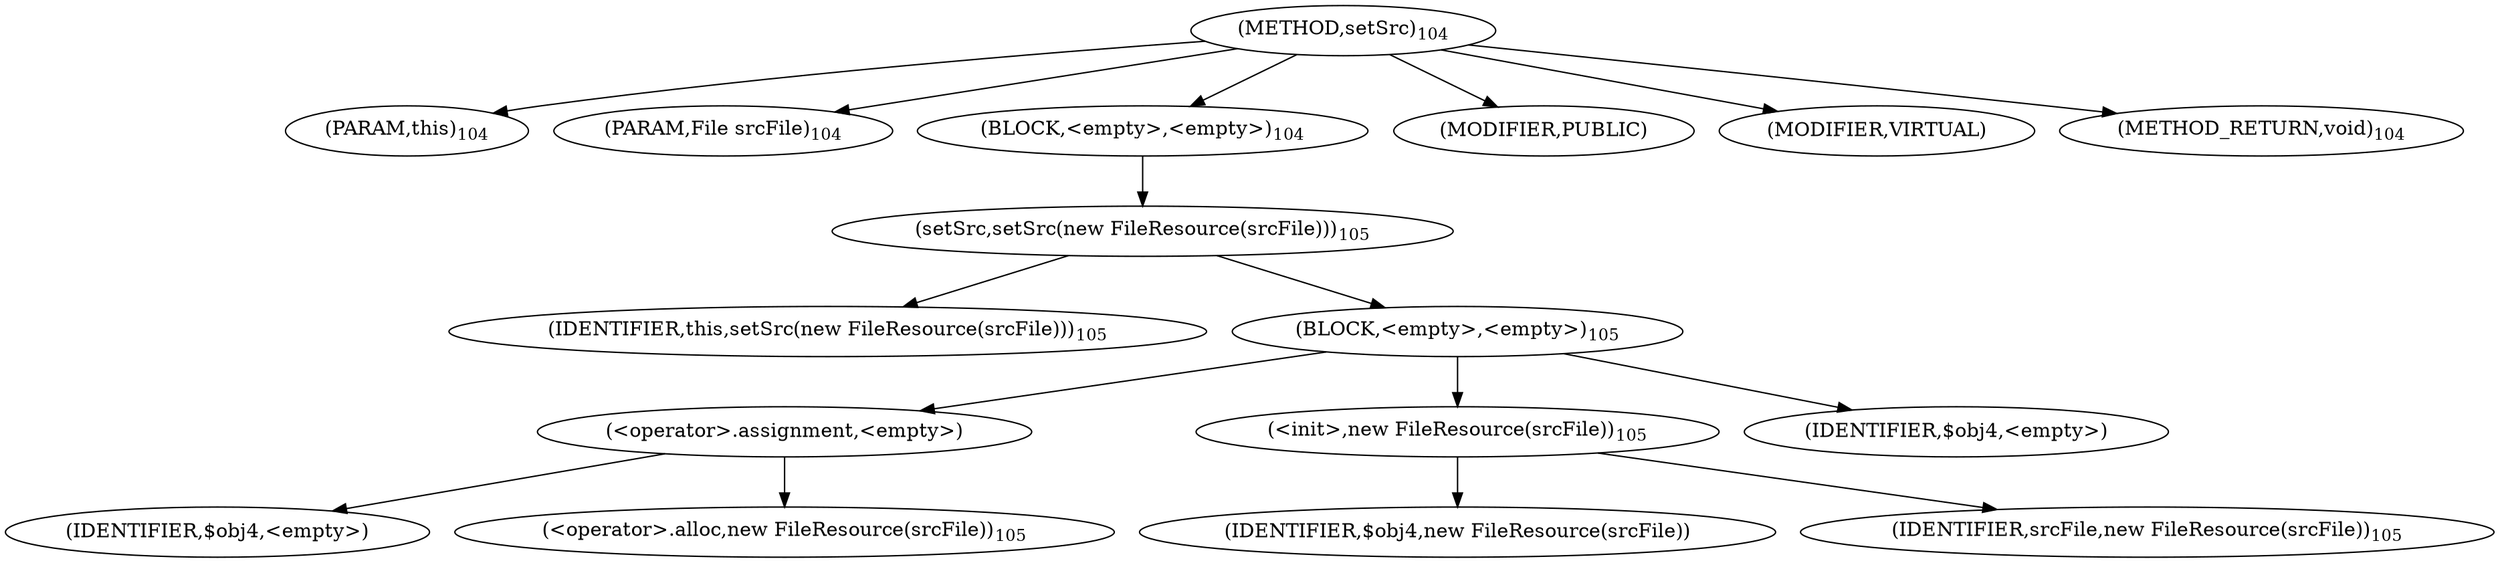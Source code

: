 digraph "setSrc" {  
"85" [label = <(METHOD,setSrc)<SUB>104</SUB>> ]
"4" [label = <(PARAM,this)<SUB>104</SUB>> ]
"86" [label = <(PARAM,File srcFile)<SUB>104</SUB>> ]
"87" [label = <(BLOCK,&lt;empty&gt;,&lt;empty&gt;)<SUB>104</SUB>> ]
"88" [label = <(setSrc,setSrc(new FileResource(srcFile)))<SUB>105</SUB>> ]
"3" [label = <(IDENTIFIER,this,setSrc(new FileResource(srcFile)))<SUB>105</SUB>> ]
"89" [label = <(BLOCK,&lt;empty&gt;,&lt;empty&gt;)<SUB>105</SUB>> ]
"90" [label = <(&lt;operator&gt;.assignment,&lt;empty&gt;)> ]
"91" [label = <(IDENTIFIER,$obj4,&lt;empty&gt;)> ]
"92" [label = <(&lt;operator&gt;.alloc,new FileResource(srcFile))<SUB>105</SUB>> ]
"93" [label = <(&lt;init&gt;,new FileResource(srcFile))<SUB>105</SUB>> ]
"94" [label = <(IDENTIFIER,$obj4,new FileResource(srcFile))> ]
"95" [label = <(IDENTIFIER,srcFile,new FileResource(srcFile))<SUB>105</SUB>> ]
"96" [label = <(IDENTIFIER,$obj4,&lt;empty&gt;)> ]
"97" [label = <(MODIFIER,PUBLIC)> ]
"98" [label = <(MODIFIER,VIRTUAL)> ]
"99" [label = <(METHOD_RETURN,void)<SUB>104</SUB>> ]
  "85" -> "4" 
  "85" -> "86" 
  "85" -> "87" 
  "85" -> "97" 
  "85" -> "98" 
  "85" -> "99" 
  "87" -> "88" 
  "88" -> "3" 
  "88" -> "89" 
  "89" -> "90" 
  "89" -> "93" 
  "89" -> "96" 
  "90" -> "91" 
  "90" -> "92" 
  "93" -> "94" 
  "93" -> "95" 
}
